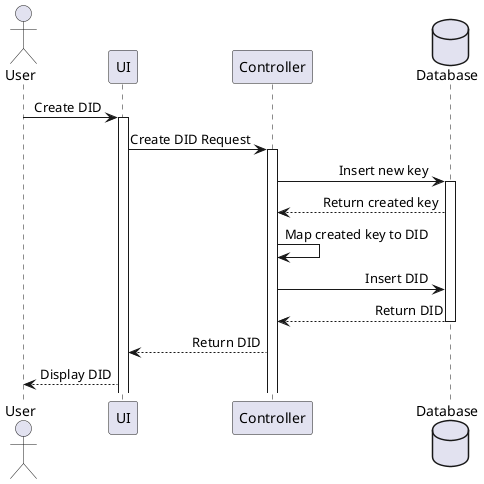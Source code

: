@startuml didManagerCreate
skinparam sequenceMessageAlign right
actor User as user 
participant UI as ui
participant Controller as controller
database Database as db

user -> ui++: Create DID
ui -> controller++: Create DID Request
controller -> db++: Insert new key
db --> controller: Return created key
controller -> controller: Map created key to DID
controller -> db: Insert DID
db --> controller --: Return DID
controller --> ui: Return DID
ui --> user: Display DID
@enduml
